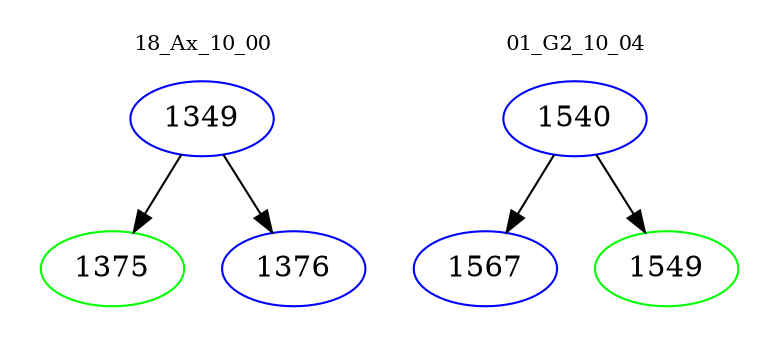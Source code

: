 digraph{
subgraph cluster_0 {
color = white
label = "18_Ax_10_00";
fontsize=10;
T0_1349 [label="1349", color="blue"]
T0_1349 -> T0_1375 [color="black"]
T0_1375 [label="1375", color="green"]
T0_1349 -> T0_1376 [color="black"]
T0_1376 [label="1376", color="blue"]
}
subgraph cluster_1 {
color = white
label = "01_G2_10_04";
fontsize=10;
T1_1540 [label="1540", color="blue"]
T1_1540 -> T1_1567 [color="black"]
T1_1567 [label="1567", color="blue"]
T1_1540 -> T1_1549 [color="black"]
T1_1549 [label="1549", color="green"]
}
}
